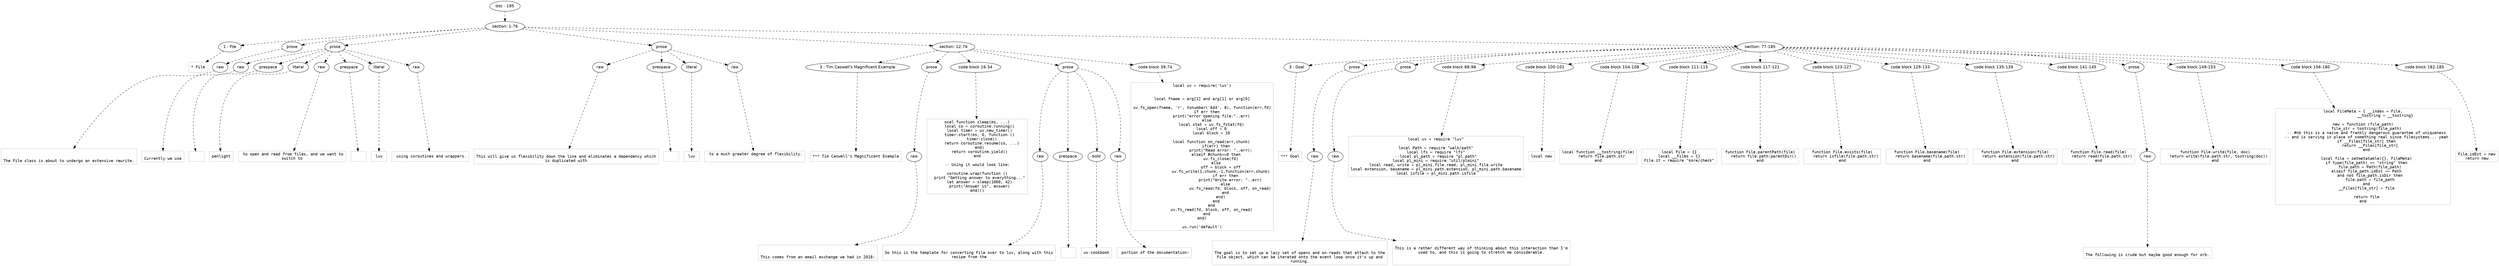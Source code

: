 digraph lpegNode {

node [fontname=Helvetica]
edge [style=dashed]

doc_0 [label="doc - 185"]


doc_0 -> { section_1}
{rank=same; section_1}

section_1 [label="section: 1-76"]


// END RANK doc_0

section_1 -> { header_2 prose_3 prose_4 prose_5 section_6 section_7}
{rank=same; header_2 prose_3 prose_4 prose_5 section_6 section_7}

header_2 [label="1 : File"]

prose_3 [label="prose"]

prose_4 [label="prose"]

prose_5 [label="prose"]

section_6 [label="section: 12-76"]

section_7 [label="section: 77-185"]


// END RANK section_1

header_2 -> leaf_8
leaf_8  [color=Gray,shape=rectangle,fontname=Inconsolata,label="* File"]
// END RANK header_2

prose_3 -> { raw_9}
{rank=same; raw_9}

raw_9 [label="raw"]


// END RANK prose_3

raw_9 -> leaf_10
leaf_10  [color=Gray,shape=rectangle,fontname=Inconsolata,label="

The File class is about to undergo an extensive rewrite.
"]
// END RANK raw_9

prose_4 -> { raw_11 prespace_12 literal_13 raw_14 prespace_15 literal_16 raw_17}
{rank=same; raw_11 prespace_12 literal_13 raw_14 prespace_15 literal_16 raw_17}

raw_11 [label="raw"]

prespace_12 [label="prespace"]

literal_13 [label="literal"]

raw_14 [label="raw"]

prespace_15 [label="prespace"]

literal_16 [label="literal"]

raw_17 [label="raw"]


// END RANK prose_4

raw_11 -> leaf_18
leaf_18  [color=Gray,shape=rectangle,fontname=Inconsolata,label="
Currently we use"]
// END RANK raw_11

prespace_12 -> leaf_19
leaf_19  [color=Gray,shape=rectangle,fontname=Inconsolata,label=" "]
// END RANK prespace_12

literal_13 -> leaf_20
leaf_20  [color=Gray,shape=rectangle,fontname=Inconsolata,label="penlight"]
// END RANK literal_13

raw_14 -> leaf_21
leaf_21  [color=Gray,shape=rectangle,fontname=Inconsolata,label=" to open and read from files, and we want to
switch to"]
// END RANK raw_14

prespace_15 -> leaf_22
leaf_22  [color=Gray,shape=rectangle,fontname=Inconsolata,label=" "]
// END RANK prespace_15

literal_16 -> leaf_23
leaf_23  [color=Gray,shape=rectangle,fontname=Inconsolata,label="luv"]
// END RANK literal_16

raw_17 -> leaf_24
leaf_24  [color=Gray,shape=rectangle,fontname=Inconsolata,label=" using coroutines and wrappers.
"]
// END RANK raw_17

prose_5 -> { raw_25 prespace_26 literal_27 raw_28}
{rank=same; raw_25 prespace_26 literal_27 raw_28}

raw_25 [label="raw"]

prespace_26 [label="prespace"]

literal_27 [label="literal"]

raw_28 [label="raw"]


// END RANK prose_5

raw_25 -> leaf_29
leaf_29  [color=Gray,shape=rectangle,fontname=Inconsolata,label="
This will give us flexibility down the line and eliminates a dependency which
is duplicated with"]
// END RANK raw_25

prespace_26 -> leaf_30
leaf_30  [color=Gray,shape=rectangle,fontname=Inconsolata,label=" "]
// END RANK prespace_26

literal_27 -> leaf_31
leaf_31  [color=Gray,shape=rectangle,fontname=Inconsolata,label="luv"]
// END RANK literal_27

raw_28 -> leaf_32
leaf_32  [color=Gray,shape=rectangle,fontname=Inconsolata,label=" to a much greater degree of flexibility.

"]
// END RANK raw_28

section_6 -> { header_33 prose_34 codeblock_35 prose_36 codeblock_37}
{rank=same; header_33 prose_34 codeblock_35 prose_36 codeblock_37}

header_33 [label="3 : Tim Caswell's Magnificent Example"]

prose_34 [label="prose"]

codeblock_35 [label="code block 16-34"]

prose_36 [label="prose"]

codeblock_37 [label="code block 39-74"]


// END RANK section_6

header_33 -> leaf_38
leaf_38  [color=Gray,shape=rectangle,fontname=Inconsolata,label="*** Tim Caswell's Magnificent Example"]
// END RANK header_33

prose_34 -> { raw_39}
{rank=same; raw_39}

raw_39 [label="raw"]


// END RANK prose_34

raw_39 -> leaf_40
leaf_40  [color=Gray,shape=rectangle,fontname=Inconsolata,label="

This comes from an email exchange we had in 2018:
"]
// END RANK raw_39

codeblock_35 -> leaf_41
leaf_41  [color=Gray,shape=rectangle,fontname=Inconsolata,label="ocal function sleep(ms, ...)
  local co = coroutine.running()
  local timer = uv.new_timer()
  timer:start(ms, 0, function ()
    timer:close()
    return coroutine.resume(co, ...)
  end)
  return coroutine.yield()
end

-- Using it would look like:

coroutine.wrap(function ()
  print \"Getting answer to everything...\"
  let answer = sleep(1000, 42)
  print(\"Answer is\", answer)
end)()"]
// END RANK codeblock_35

prose_36 -> { raw_42 prespace_43 bold_44 raw_45}
{rank=same; raw_42 prespace_43 bold_44 raw_45}

raw_42 [label="raw"]

prespace_43 [label="prespace"]

bold_44 [label="bold"]

raw_45 [label="raw"]


// END RANK prose_36

raw_42 -> leaf_46
leaf_46  [color=Gray,shape=rectangle,fontname=Inconsolata,label="
So this is the template for converting File over to luv, along with this
recipe from the"]
// END RANK raw_42

prespace_43 -> leaf_47
leaf_47  [color=Gray,shape=rectangle,fontname=Inconsolata,label=" "]
// END RANK prespace_43

bold_44 -> leaf_48
leaf_48  [color=Gray,shape=rectangle,fontname=Inconsolata,label="uv-cookbook"]
// END RANK bold_44

raw_45 -> leaf_49
leaf_49  [color=Gray,shape=rectangle,fontname=Inconsolata,label=" portion of the documentation:
"]
// END RANK raw_45

codeblock_37 -> leaf_50
leaf_50  [color=Gray,shape=rectangle,fontname=Inconsolata,label="local uv = require('luv')


local fname = arg[1] and arg[1] or arg[0]

uv.fs_open(fname, 'r', tonumber('644', 8), function(err,fd)
    if err then
        print(\"error opening file:\"..err)
    else
        local stat = uv.fs_fstat(fd)
        local off = 0
        local block = 10

        local function on_read(err,chunk)
            if(err) then
                print(\"Read error: \"..err);
            elseif #chunk==0 then
                uv.fs_close(fd)
            else
                off = block + off
                uv.fs_write(1,chunk,-1,function(err,chunk)
                    if err then
                        print(\"Write error: \"..err)
                    else
                        uv.fs_read(fd, block, off, on_read)
                    end
                end)
            end
        end
        uv.fs_read(fd, block, off, on_read)
    end
end)

uv.run('default')"]
// END RANK codeblock_37

section_7 -> { header_51 prose_52 prose_53 codeblock_54 codeblock_55 codeblock_56 codeblock_57 codeblock_58 codeblock_59 codeblock_60 codeblock_61 codeblock_62 prose_63 codeblock_64 codeblock_65 codeblock_66}
{rank=same; header_51 prose_52 prose_53 codeblock_54 codeblock_55 codeblock_56 codeblock_57 codeblock_58 codeblock_59 codeblock_60 codeblock_61 codeblock_62 prose_63 codeblock_64 codeblock_65 codeblock_66}

header_51 [label="3 : Goal"]

prose_52 [label="prose"]

prose_53 [label="prose"]

codeblock_54 [label="code block 88-98"]

codeblock_55 [label="code block 100-102"]

codeblock_56 [label="code block 104-108"]

codeblock_57 [label="code block 111-115"]

codeblock_58 [label="code block 117-121"]

codeblock_59 [label="code block 123-127"]

codeblock_60 [label="code block 129-133"]

codeblock_61 [label="code block 135-139"]

codeblock_62 [label="code block 141-145"]

prose_63 [label="prose"]

codeblock_64 [label="code block 149-153"]

codeblock_65 [label="code block 156-180"]

codeblock_66 [label="code block 182-185"]


// END RANK section_7

header_51 -> leaf_67
leaf_67  [color=Gray,shape=rectangle,fontname=Inconsolata,label="*** Goal"]
// END RANK header_51

prose_52 -> { raw_68}
{rank=same; raw_68}

raw_68 [label="raw"]


// END RANK prose_52

raw_68 -> leaf_69
leaf_69  [color=Gray,shape=rectangle,fontname=Inconsolata,label="

The goal is to set up a lazy set of opens and on-reads that attach to the
File object, which can be iterated onto the event loop once it's up and
running.
"]
// END RANK raw_68

prose_53 -> { raw_70}
{rank=same; raw_70}

raw_70 [label="raw"]


// END RANK prose_53

raw_70 -> leaf_71
leaf_71  [color=Gray,shape=rectangle,fontname=Inconsolata,label="
This is a rather different way of thinking about this interaction than I'm
used to, and this is going to stretch me considerable.


"]
// END RANK raw_70

codeblock_54 -> leaf_72
leaf_72  [color=Gray,shape=rectangle,fontname=Inconsolata,label="local uv = require \"luv\"

local Path = require \"walk/path\"
local lfs = require \"lfs\"
--local pl_path = require \"pl.path\"
local pl_mini = require \"util/plmini\"
local read, write = pl_mini.file.read, pl_mini.file.write
local extension, basename = pl_mini.path.extension, pl_mini.path.basename
local isfile = pl_mini.path.isfile"]
// END RANK codeblock_54

codeblock_55 -> leaf_73
leaf_73  [color=Gray,shape=rectangle,fontname=Inconsolata,label="local new"]
// END RANK codeblock_55

codeblock_56 -> leaf_74
leaf_74  [color=Gray,shape=rectangle,fontname=Inconsolata,label="local function __tostring(file)
   return file.path.str
end"]
// END RANK codeblock_56

codeblock_57 -> leaf_75
leaf_75  [color=Gray,shape=rectangle,fontname=Inconsolata,label="local File = {}
local __Files = {}
File.it = require \"kore/check\""]
// END RANK codeblock_57

codeblock_58 -> leaf_76
leaf_76  [color=Gray,shape=rectangle,fontname=Inconsolata,label="function File.parentPath(file)
   return file.path:parentDir()
end"]
// END RANK codeblock_58

codeblock_59 -> leaf_77
leaf_77  [color=Gray,shape=rectangle,fontname=Inconsolata,label="function File.exists(file)
   return isfile(file.path.str)
end"]
// END RANK codeblock_59

codeblock_60 -> leaf_78
leaf_78  [color=Gray,shape=rectangle,fontname=Inconsolata,label="function File.basename(file)
   return basename(file.path.str)
end"]
// END RANK codeblock_60

codeblock_61 -> leaf_79
leaf_79  [color=Gray,shape=rectangle,fontname=Inconsolata,label="function File.extension(file)
   return extension(file.path.str)
end"]
// END RANK codeblock_61

codeblock_62 -> leaf_80
leaf_80  [color=Gray,shape=rectangle,fontname=Inconsolata,label="function File.read(file)
   return read(file.path.str)
end"]
// END RANK codeblock_62

prose_63 -> { raw_81}
{rank=same; raw_81}

raw_81 [label="raw"]


// END RANK prose_63

raw_81 -> leaf_82
leaf_82  [color=Gray,shape=rectangle,fontname=Inconsolata,label="
The following is crude but maybe good enough for orb.
"]
// END RANK raw_81

codeblock_64 -> leaf_83
leaf_83  [color=Gray,shape=rectangle,fontname=Inconsolata,label="function File.write(file, doc)
   return write(file.path.str, tostring(doc))
end"]
// END RANK codeblock_64

codeblock_65 -> leaf_84
leaf_84  [color=Gray,shape=rectangle,fontname=Inconsolata,label="local FileMeta = { __index = File,
                   __tostring = __tostring}

new = function (file_path)
   file_str = tostring(file_path)
   -- #nb this is a naive and frankly dangerous guarantee of uniqueness
   -- and is serving in place of something real since filesystems... yeah
   if __Files[file_str] then
      return __Files[file_str]
   end

   local file = setmetatable({}, FileMeta)
   if type(file_path) == \"string\" then
      file.path = Path(file_path)
   elseif file_path.idEst == Path
      and not file_path.isDir then
      file.path = file_path
   end
   __Files[file_str] = file

   return file
end
"]
// END RANK codeblock_65

codeblock_66 -> leaf_85
leaf_85  [color=Gray,shape=rectangle,fontname=Inconsolata,label="File.idEst = new
return new"]
// END RANK codeblock_66


}
